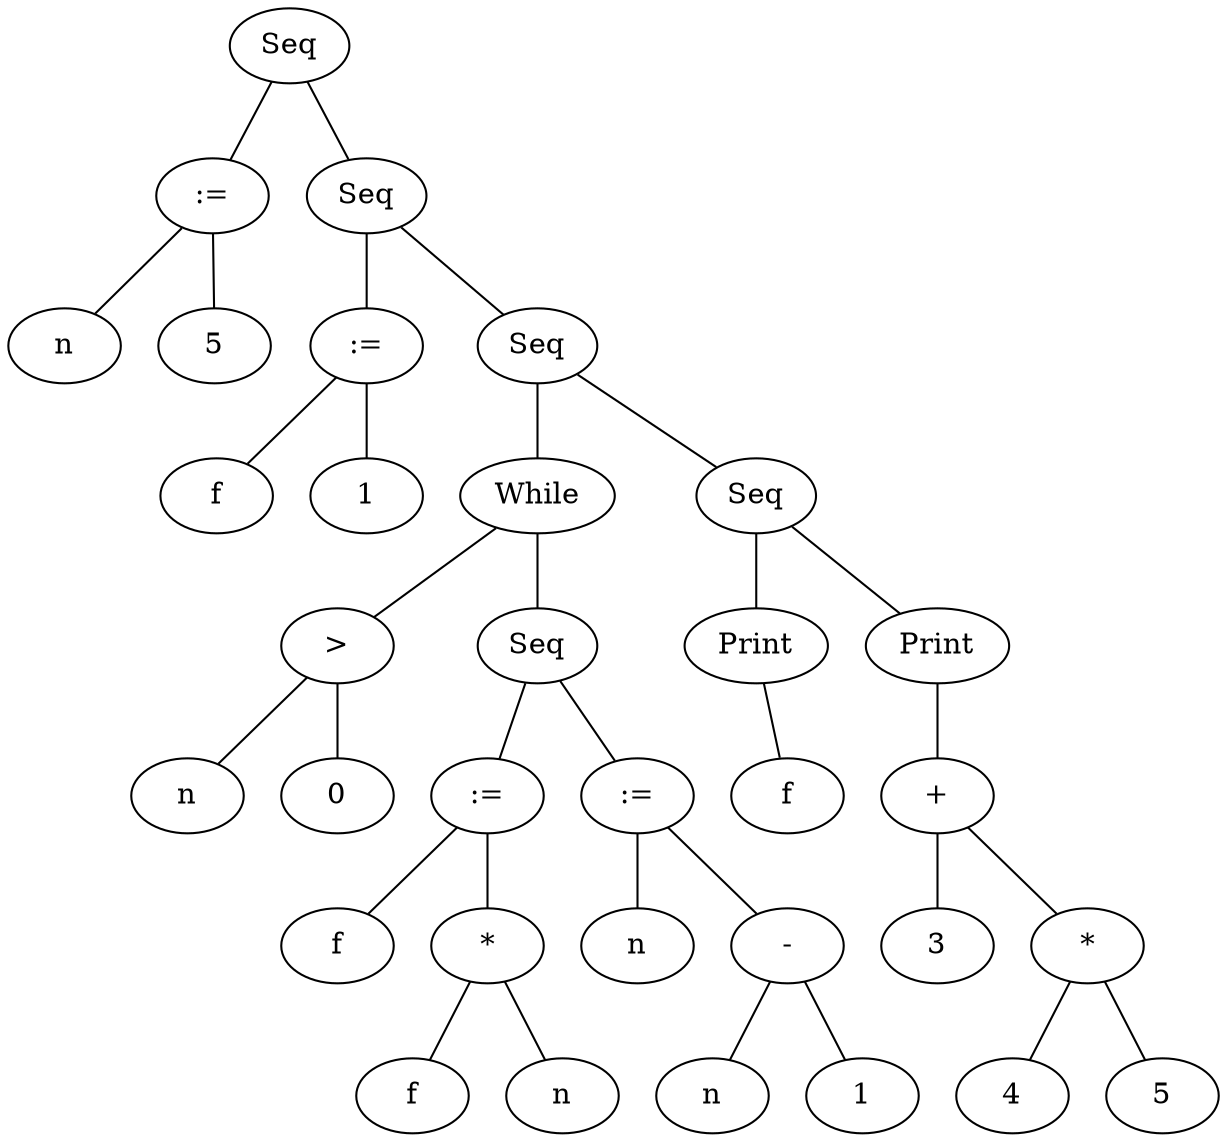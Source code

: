 graph G {
        1 -- {2; 3}
        2 -- {4; 5}
        3 -- {6; 7}
        6 -- {8; 9}
        7 -- {10; 11}
        10 -- {12; 13}
        12 -- {16; 17}
        13 -- {18; 19}
        18 -- {22; 23}
        23 -- {28; 29}
        19 -- {24; 25}
        25 -- {30; 31}
        11 -- {14; 15}
        14 -- {20}
        15 -- {21}
        21 -- {26; 27}
        27 -- {32; 33}
        1[label=Seq]
        2[label=":="]
        3[label="Seq"]
        4[label="n"]
        5[label="5"]
        6[label=":="]
        7[label="Seq"]
        8[label="f"]
        9[label="1"]
        10[label="While"]
        11[label="Seq"]
        12[label=">"]
        13[label="Seq"]
        14[label="Print"]
        15[label="Print"]
        16[label="n"]
        17[label="0"]
        18[label=":="]
        19[label=":="]
        20[label="f"]
        21[label="+"]
        22[label="f"]
        23[label="*"]
        24[label="n"]
        25[label="-"]
        26[label="3"]
        27[label="*"]
        28[label="f"]
        29[label="n"]
        30[label="n"]
        31[label="1"]
        32[label="4"]
        33[label="5"]
}
        
